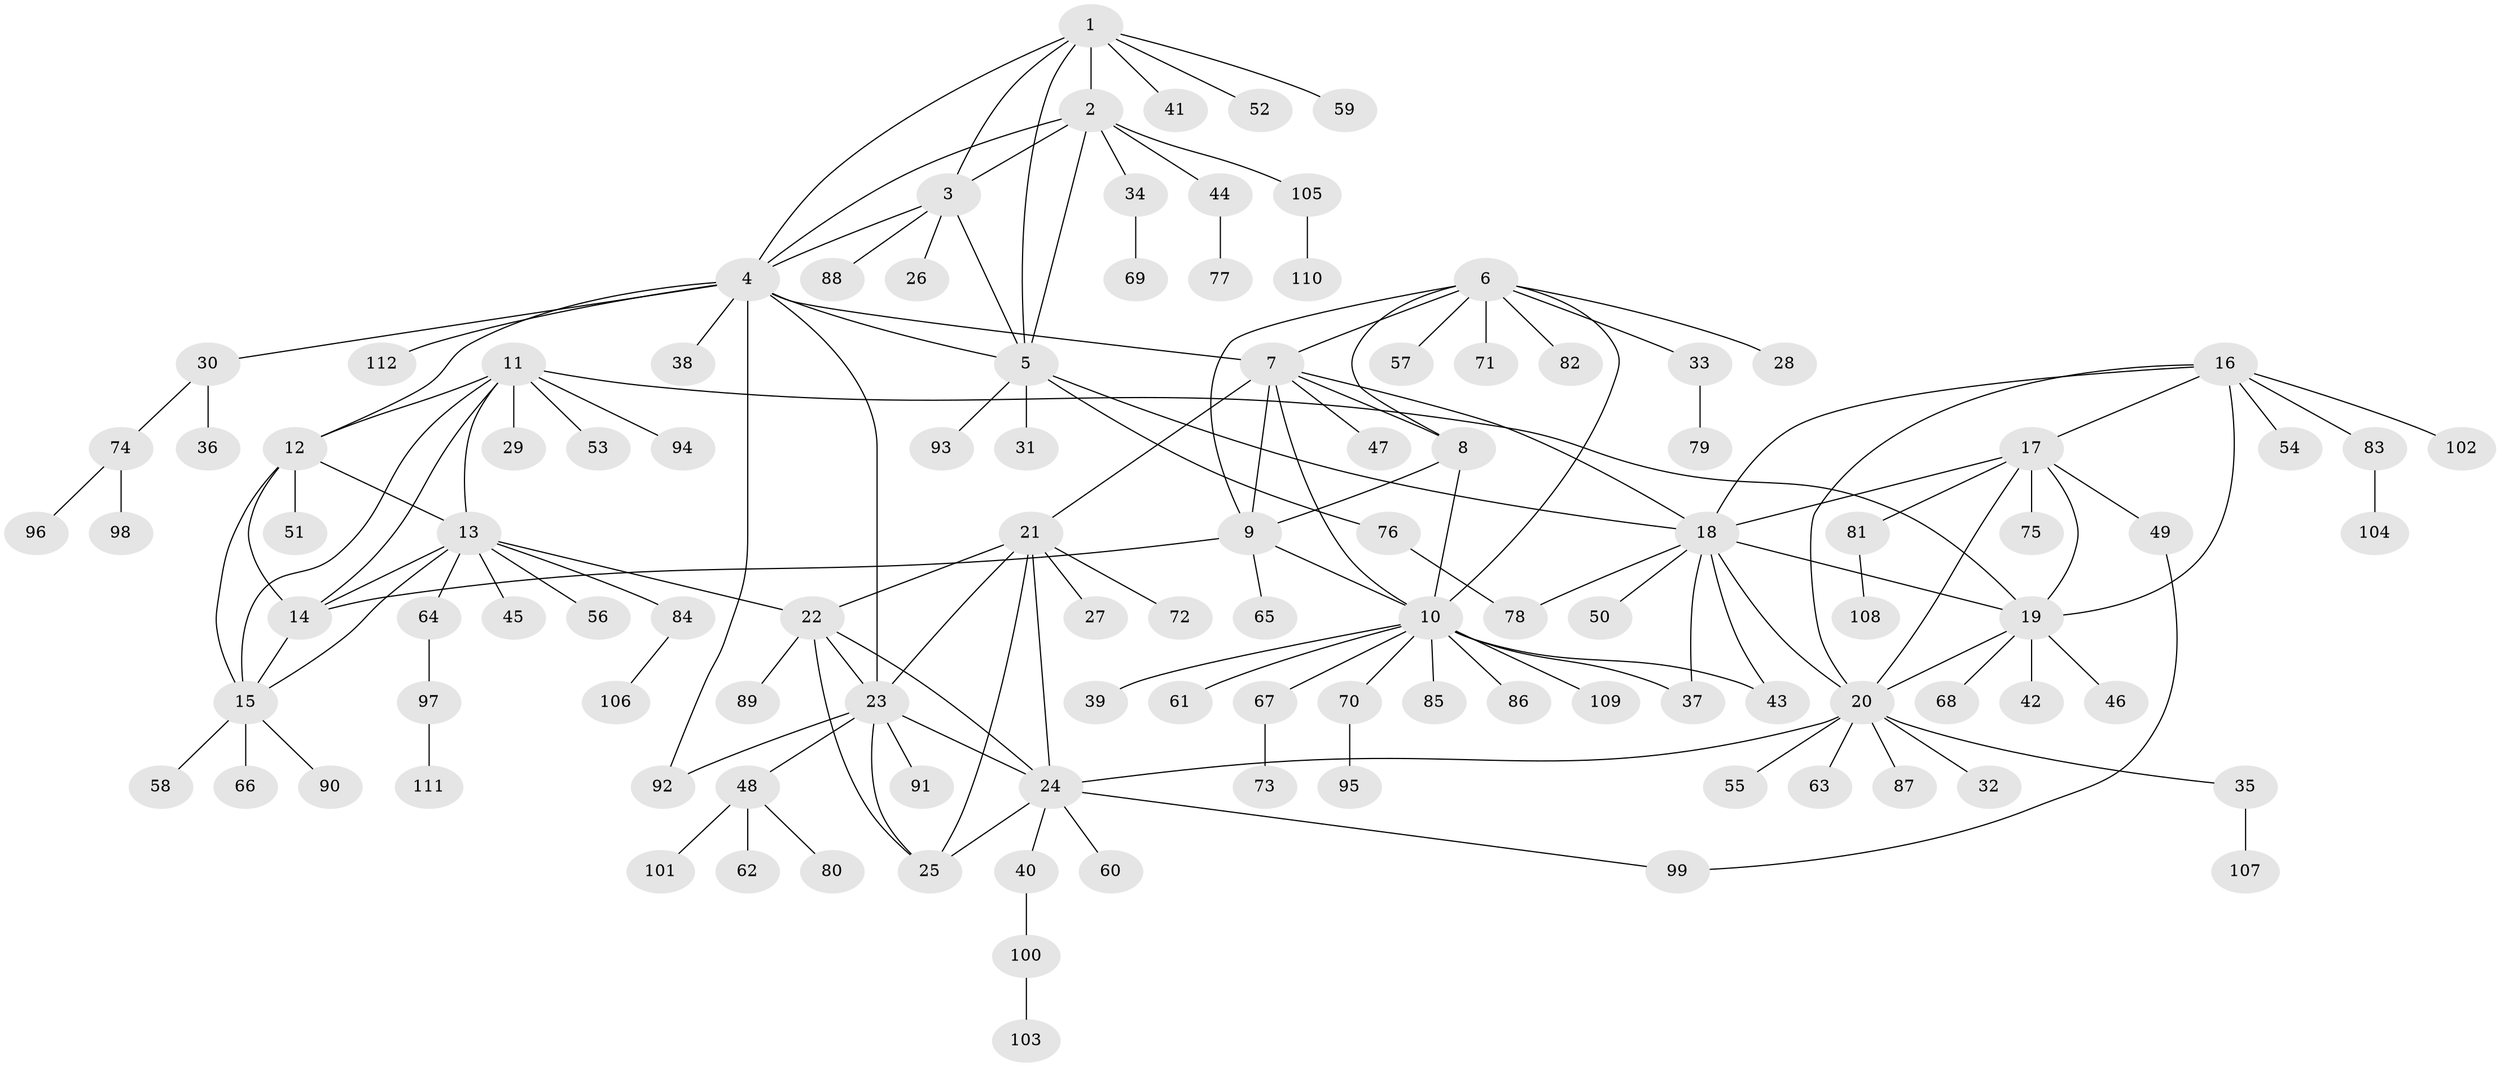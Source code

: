 // coarse degree distribution, {5: 0.024390243902439025, 8: 0.04878048780487805, 9: 0.036585365853658534, 6: 0.06097560975609756, 7: 0.036585365853658534, 3: 0.04878048780487805, 11: 0.012195121951219513, 1: 0.5975609756097561, 2: 0.13414634146341464}
// Generated by graph-tools (version 1.1) at 2025/42/03/06/25 10:42:08]
// undirected, 112 vertices, 152 edges
graph export_dot {
graph [start="1"]
  node [color=gray90,style=filled];
  1;
  2;
  3;
  4;
  5;
  6;
  7;
  8;
  9;
  10;
  11;
  12;
  13;
  14;
  15;
  16;
  17;
  18;
  19;
  20;
  21;
  22;
  23;
  24;
  25;
  26;
  27;
  28;
  29;
  30;
  31;
  32;
  33;
  34;
  35;
  36;
  37;
  38;
  39;
  40;
  41;
  42;
  43;
  44;
  45;
  46;
  47;
  48;
  49;
  50;
  51;
  52;
  53;
  54;
  55;
  56;
  57;
  58;
  59;
  60;
  61;
  62;
  63;
  64;
  65;
  66;
  67;
  68;
  69;
  70;
  71;
  72;
  73;
  74;
  75;
  76;
  77;
  78;
  79;
  80;
  81;
  82;
  83;
  84;
  85;
  86;
  87;
  88;
  89;
  90;
  91;
  92;
  93;
  94;
  95;
  96;
  97;
  98;
  99;
  100;
  101;
  102;
  103;
  104;
  105;
  106;
  107;
  108;
  109;
  110;
  111;
  112;
  1 -- 2;
  1 -- 3;
  1 -- 4;
  1 -- 5;
  1 -- 41;
  1 -- 52;
  1 -- 59;
  2 -- 3;
  2 -- 4;
  2 -- 5;
  2 -- 34;
  2 -- 44;
  2 -- 105;
  3 -- 4;
  3 -- 5;
  3 -- 26;
  3 -- 88;
  4 -- 5;
  4 -- 7;
  4 -- 12;
  4 -- 23;
  4 -- 30;
  4 -- 38;
  4 -- 92;
  4 -- 112;
  5 -- 18;
  5 -- 31;
  5 -- 76;
  5 -- 93;
  6 -- 7;
  6 -- 8;
  6 -- 9;
  6 -- 10;
  6 -- 28;
  6 -- 33;
  6 -- 57;
  6 -- 71;
  6 -- 82;
  7 -- 8;
  7 -- 9;
  7 -- 10;
  7 -- 18;
  7 -- 21;
  7 -- 47;
  8 -- 9;
  8 -- 10;
  9 -- 10;
  9 -- 14;
  9 -- 65;
  10 -- 37;
  10 -- 39;
  10 -- 43;
  10 -- 61;
  10 -- 67;
  10 -- 70;
  10 -- 85;
  10 -- 86;
  10 -- 109;
  11 -- 12;
  11 -- 13;
  11 -- 14;
  11 -- 15;
  11 -- 19;
  11 -- 29;
  11 -- 53;
  11 -- 94;
  12 -- 13;
  12 -- 14;
  12 -- 15;
  12 -- 51;
  13 -- 14;
  13 -- 15;
  13 -- 22;
  13 -- 45;
  13 -- 56;
  13 -- 64;
  13 -- 84;
  14 -- 15;
  15 -- 58;
  15 -- 66;
  15 -- 90;
  16 -- 17;
  16 -- 18;
  16 -- 19;
  16 -- 20;
  16 -- 54;
  16 -- 83;
  16 -- 102;
  17 -- 18;
  17 -- 19;
  17 -- 20;
  17 -- 49;
  17 -- 75;
  17 -- 81;
  18 -- 19;
  18 -- 20;
  18 -- 37;
  18 -- 43;
  18 -- 50;
  18 -- 78;
  19 -- 20;
  19 -- 42;
  19 -- 46;
  19 -- 68;
  20 -- 24;
  20 -- 32;
  20 -- 35;
  20 -- 55;
  20 -- 63;
  20 -- 87;
  21 -- 22;
  21 -- 23;
  21 -- 24;
  21 -- 25;
  21 -- 27;
  21 -- 72;
  22 -- 23;
  22 -- 24;
  22 -- 25;
  22 -- 89;
  23 -- 24;
  23 -- 25;
  23 -- 48;
  23 -- 91;
  23 -- 92;
  24 -- 25;
  24 -- 40;
  24 -- 60;
  24 -- 99;
  30 -- 36;
  30 -- 74;
  33 -- 79;
  34 -- 69;
  35 -- 107;
  40 -- 100;
  44 -- 77;
  48 -- 62;
  48 -- 80;
  48 -- 101;
  49 -- 99;
  64 -- 97;
  67 -- 73;
  70 -- 95;
  74 -- 96;
  74 -- 98;
  76 -- 78;
  81 -- 108;
  83 -- 104;
  84 -- 106;
  97 -- 111;
  100 -- 103;
  105 -- 110;
}
